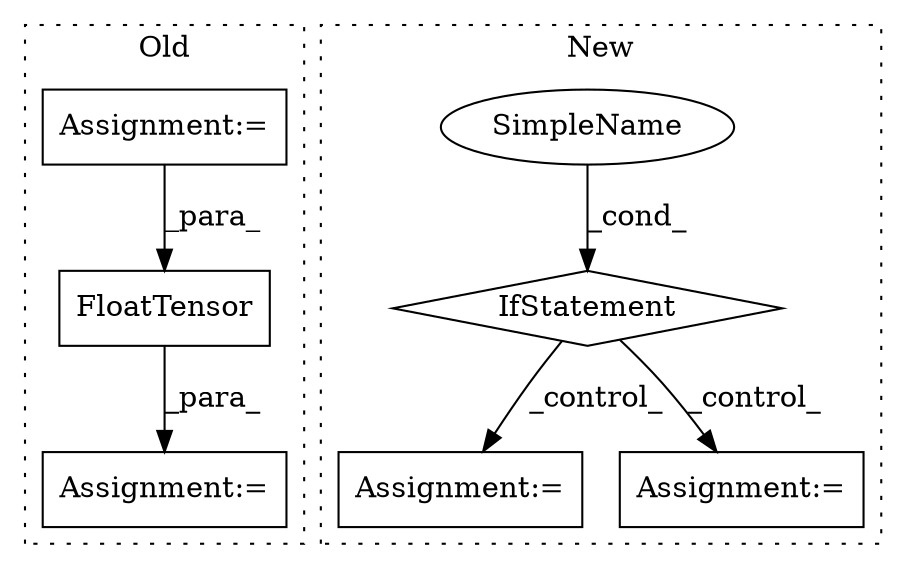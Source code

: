 digraph G {
subgraph cluster0 {
1 [label="FloatTensor" a="32" s="1075,1097" l="12,1" shape="box"];
3 [label="Assignment:=" a="7" s="1068" l="1" shape="box"];
7 [label="Assignment:=" a="7" s="524" l="1" shape="box"];
label = "Old";
style="dotted";
}
subgraph cluster1 {
2 [label="IfStatement" a="25" s="785,814" l="4,2" shape="diamond"];
4 [label="Assignment:=" a="7" s="935" l="1" shape="box"];
5 [label="SimpleName" a="42" s="" l="" shape="ellipse"];
6 [label="Assignment:=" a="7" s="1068" l="1" shape="box"];
label = "New";
style="dotted";
}
1 -> 3 [label="_para_"];
2 -> 4 [label="_control_"];
2 -> 6 [label="_control_"];
5 -> 2 [label="_cond_"];
7 -> 1 [label="_para_"];
}